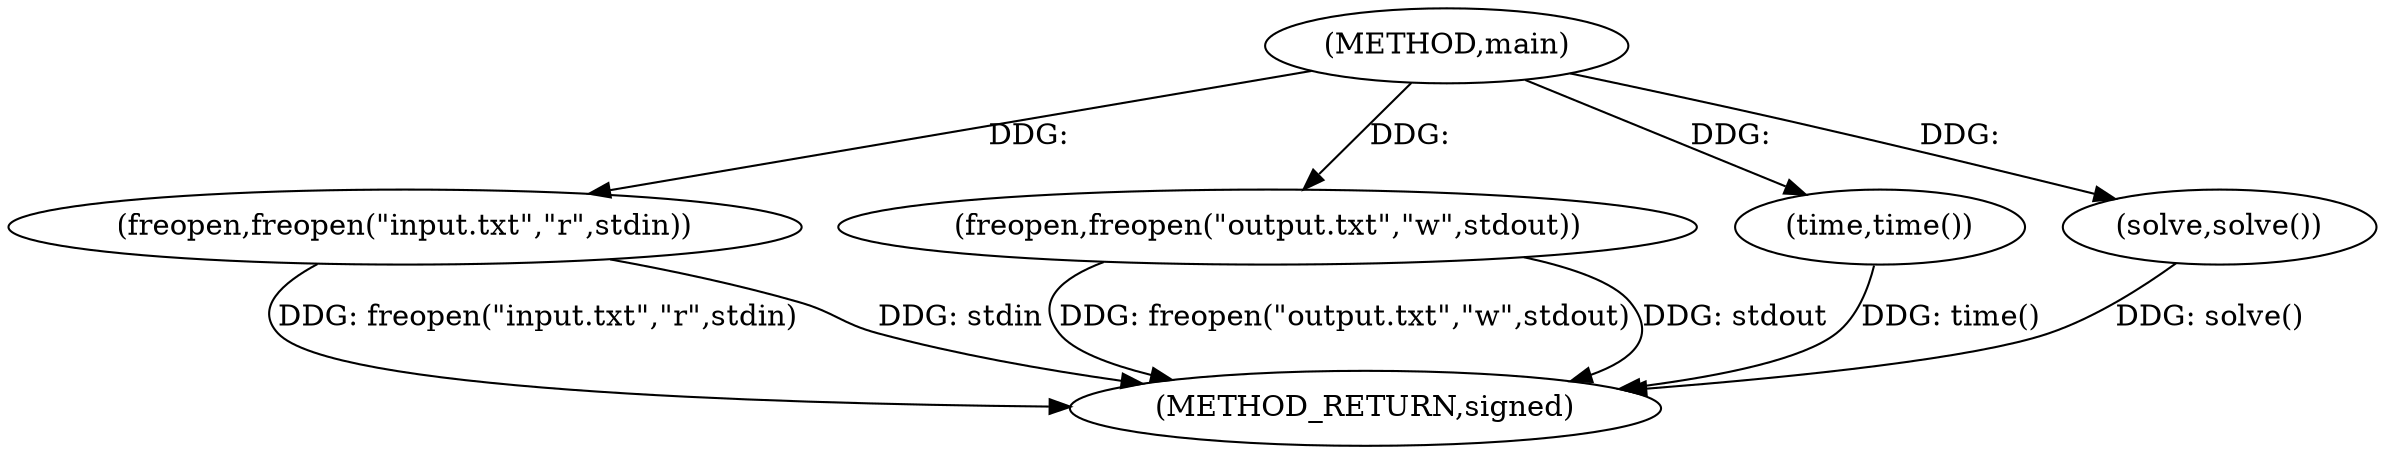 digraph "main" {  
"1000292" [label = "(METHOD,main)" ]
"1000305" [label = "(METHOD_RETURN,signed)" ]
"1000294" [label = "(freopen,freopen(\"input.txt\",\"r\",stdin))" ]
"1000298" [label = "(freopen,freopen(\"output.txt\",\"w\",stdout))" ]
"1000304" [label = "(time,time())" ]
"1000303" [label = "(solve,solve())" ]
  "1000294" -> "1000305"  [ label = "DDG: freopen(\"input.txt\",\"r\",stdin)"] 
  "1000298" -> "1000305"  [ label = "DDG: freopen(\"output.txt\",\"w\",stdout)"] 
  "1000303" -> "1000305"  [ label = "DDG: solve()"] 
  "1000304" -> "1000305"  [ label = "DDG: time()"] 
  "1000294" -> "1000305"  [ label = "DDG: stdin"] 
  "1000298" -> "1000305"  [ label = "DDG: stdout"] 
  "1000292" -> "1000304"  [ label = "DDG: "] 
  "1000292" -> "1000294"  [ label = "DDG: "] 
  "1000292" -> "1000298"  [ label = "DDG: "] 
  "1000292" -> "1000303"  [ label = "DDG: "] 
}
